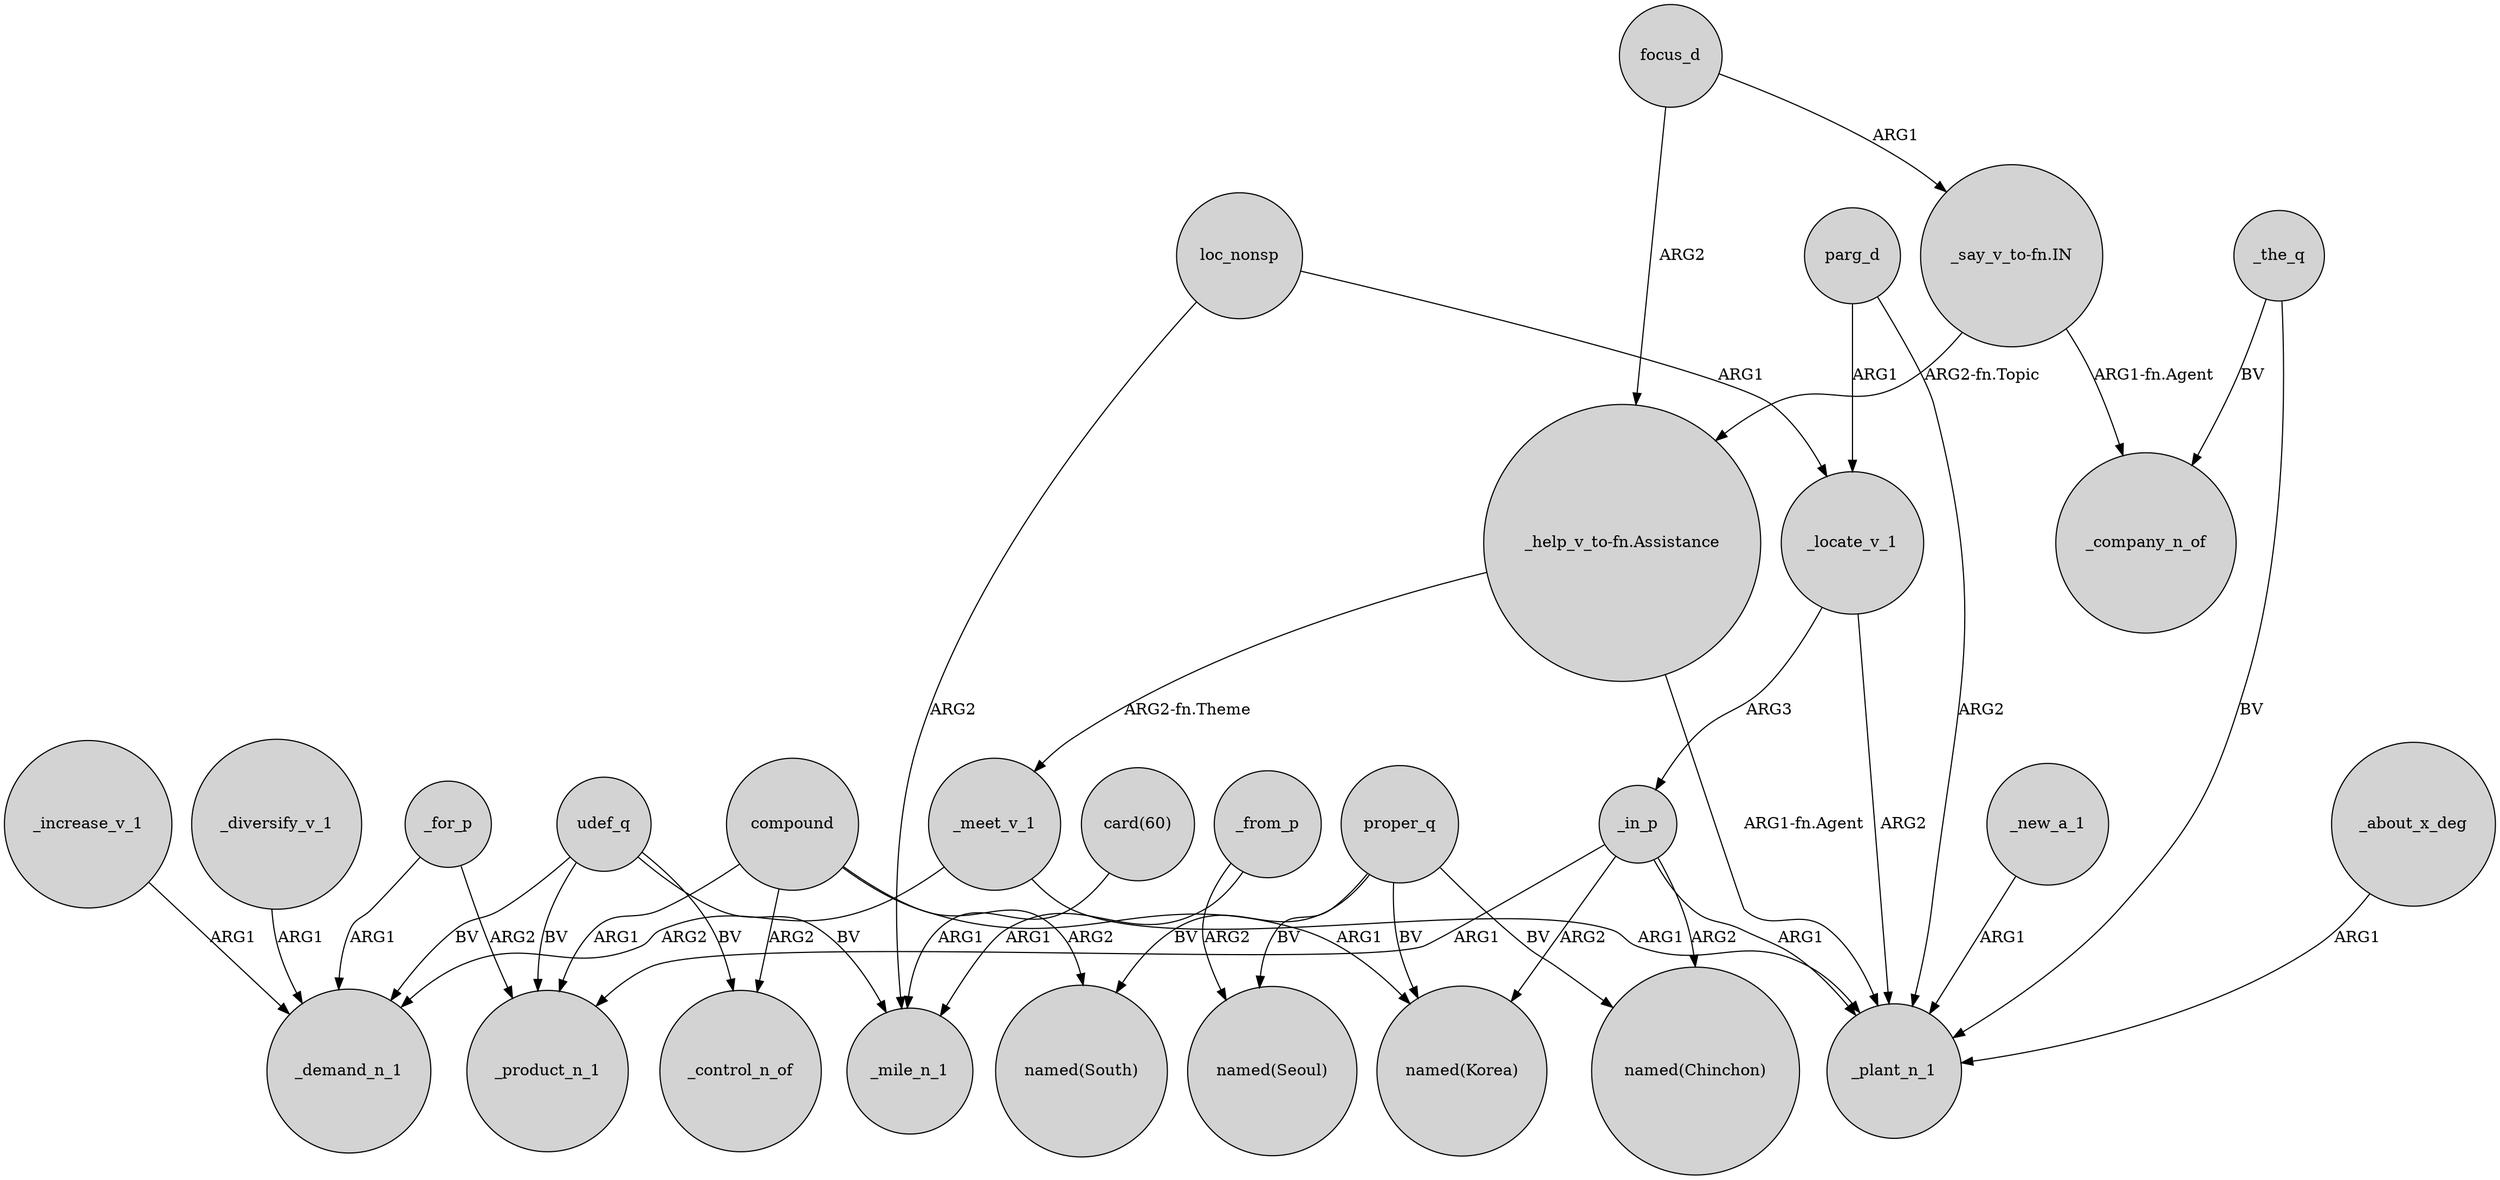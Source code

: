digraph {
	node [shape=circle style=filled]
	focus_d -> "_help_v_to-fn.Assistance" [label=ARG2]
	udef_q -> _mile_n_1 [label=BV]
	compound -> _product_n_1 [label=ARG1]
	_in_p -> _product_n_1 [label=ARG1]
	compound -> "named(South)" [label=ARG2]
	"_help_v_to-fn.Assistance" -> _meet_v_1 [label="ARG2-fn.Theme"]
	proper_q -> "named(Seoul)" [label=BV]
	_meet_v_1 -> _demand_n_1 [label=ARG2]
	proper_q -> "named(Chinchon)" [label=BV]
	loc_nonsp -> _mile_n_1 [label=ARG2]
	_the_q -> _plant_n_1 [label=BV]
	udef_q -> _control_n_of [label=BV]
	_for_p -> _product_n_1 [label=ARG2]
	_meet_v_1 -> _plant_n_1 [label=ARG1]
	_in_p -> "named(Korea)" [label=ARG2]
	_locate_v_1 -> _in_p [label=ARG3]
	_new_a_1 -> _plant_n_1 [label=ARG1]
	_the_q -> _company_n_of [label=BV]
	compound -> _control_n_of [label=ARG2]
	_locate_v_1 -> _plant_n_1 [label=ARG2]
	parg_d -> _plant_n_1 [label=ARG2]
	parg_d -> _locate_v_1 [label=ARG1]
	_in_p -> _plant_n_1 [label=ARG1]
	"card(60)" -> _mile_n_1 [label=ARG1]
	_for_p -> _demand_n_1 [label=ARG1]
	udef_q -> _demand_n_1 [label=BV]
	proper_q -> "named(Korea)" [label=BV]
	_about_x_deg -> _plant_n_1 [label=ARG1]
	_from_p -> _mile_n_1 [label=ARG1]
	loc_nonsp -> _locate_v_1 [label=ARG1]
	"_say_v_to-fn.IN" -> _company_n_of [label="ARG1-fn.Agent"]
	udef_q -> _product_n_1 [label=BV]
	_increase_v_1 -> _demand_n_1 [label=ARG1]
	_diversify_v_1 -> _demand_n_1 [label=ARG1]
	"_say_v_to-fn.IN" -> "_help_v_to-fn.Assistance" [label="ARG2-fn.Topic"]
	"_help_v_to-fn.Assistance" -> _plant_n_1 [label="ARG1-fn.Agent"]
	proper_q -> "named(South)" [label=BV]
	_in_p -> "named(Chinchon)" [label=ARG2]
	compound -> "named(Korea)" [label=ARG1]
	focus_d -> "_say_v_to-fn.IN" [label=ARG1]
	_from_p -> "named(Seoul)" [label=ARG2]
}
